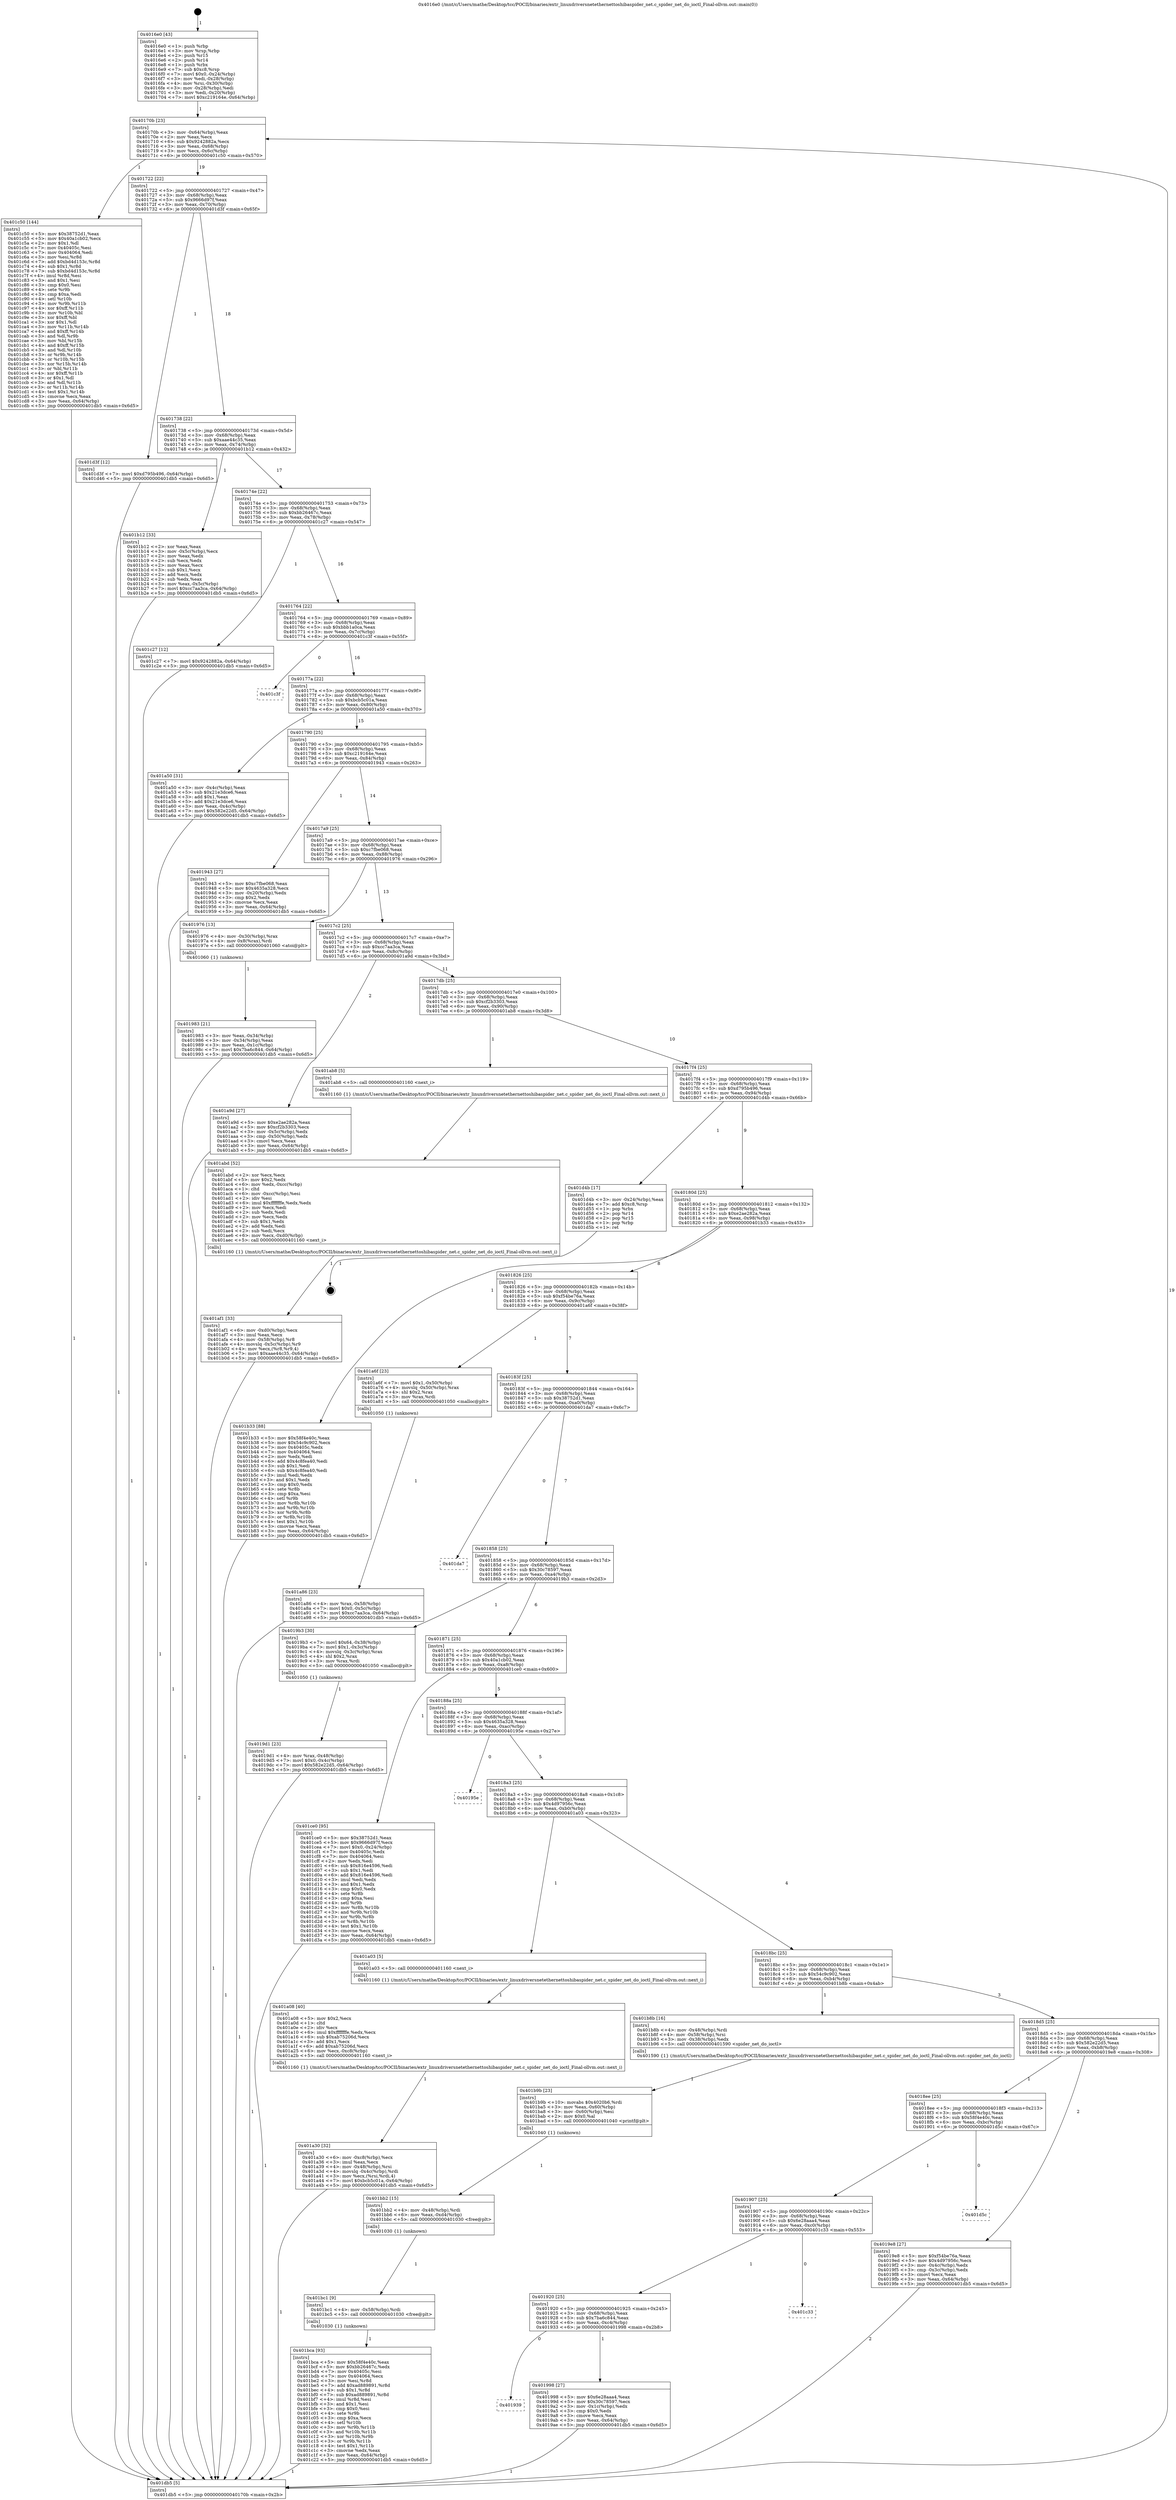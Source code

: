 digraph "0x4016e0" {
  label = "0x4016e0 (/mnt/c/Users/mathe/Desktop/tcc/POCII/binaries/extr_linuxdriversnetethernettoshibaspider_net.c_spider_net_do_ioctl_Final-ollvm.out::main(0))"
  labelloc = "t"
  node[shape=record]

  Entry [label="",width=0.3,height=0.3,shape=circle,fillcolor=black,style=filled]
  "0x40170b" [label="{
     0x40170b [23]\l
     | [instrs]\l
     &nbsp;&nbsp;0x40170b \<+3\>: mov -0x64(%rbp),%eax\l
     &nbsp;&nbsp;0x40170e \<+2\>: mov %eax,%ecx\l
     &nbsp;&nbsp;0x401710 \<+6\>: sub $0x9242882a,%ecx\l
     &nbsp;&nbsp;0x401716 \<+3\>: mov %eax,-0x68(%rbp)\l
     &nbsp;&nbsp;0x401719 \<+3\>: mov %ecx,-0x6c(%rbp)\l
     &nbsp;&nbsp;0x40171c \<+6\>: je 0000000000401c50 \<main+0x570\>\l
  }"]
  "0x401c50" [label="{
     0x401c50 [144]\l
     | [instrs]\l
     &nbsp;&nbsp;0x401c50 \<+5\>: mov $0x38752d1,%eax\l
     &nbsp;&nbsp;0x401c55 \<+5\>: mov $0x40a1cb02,%ecx\l
     &nbsp;&nbsp;0x401c5a \<+2\>: mov $0x1,%dl\l
     &nbsp;&nbsp;0x401c5c \<+7\>: mov 0x40405c,%esi\l
     &nbsp;&nbsp;0x401c63 \<+7\>: mov 0x404064,%edi\l
     &nbsp;&nbsp;0x401c6a \<+3\>: mov %esi,%r8d\l
     &nbsp;&nbsp;0x401c6d \<+7\>: add $0xbd4d153c,%r8d\l
     &nbsp;&nbsp;0x401c74 \<+4\>: sub $0x1,%r8d\l
     &nbsp;&nbsp;0x401c78 \<+7\>: sub $0xbd4d153c,%r8d\l
     &nbsp;&nbsp;0x401c7f \<+4\>: imul %r8d,%esi\l
     &nbsp;&nbsp;0x401c83 \<+3\>: and $0x1,%esi\l
     &nbsp;&nbsp;0x401c86 \<+3\>: cmp $0x0,%esi\l
     &nbsp;&nbsp;0x401c89 \<+4\>: sete %r9b\l
     &nbsp;&nbsp;0x401c8d \<+3\>: cmp $0xa,%edi\l
     &nbsp;&nbsp;0x401c90 \<+4\>: setl %r10b\l
     &nbsp;&nbsp;0x401c94 \<+3\>: mov %r9b,%r11b\l
     &nbsp;&nbsp;0x401c97 \<+4\>: xor $0xff,%r11b\l
     &nbsp;&nbsp;0x401c9b \<+3\>: mov %r10b,%bl\l
     &nbsp;&nbsp;0x401c9e \<+3\>: xor $0xff,%bl\l
     &nbsp;&nbsp;0x401ca1 \<+3\>: xor $0x1,%dl\l
     &nbsp;&nbsp;0x401ca4 \<+3\>: mov %r11b,%r14b\l
     &nbsp;&nbsp;0x401ca7 \<+4\>: and $0xff,%r14b\l
     &nbsp;&nbsp;0x401cab \<+3\>: and %dl,%r9b\l
     &nbsp;&nbsp;0x401cae \<+3\>: mov %bl,%r15b\l
     &nbsp;&nbsp;0x401cb1 \<+4\>: and $0xff,%r15b\l
     &nbsp;&nbsp;0x401cb5 \<+3\>: and %dl,%r10b\l
     &nbsp;&nbsp;0x401cb8 \<+3\>: or %r9b,%r14b\l
     &nbsp;&nbsp;0x401cbb \<+3\>: or %r10b,%r15b\l
     &nbsp;&nbsp;0x401cbe \<+3\>: xor %r15b,%r14b\l
     &nbsp;&nbsp;0x401cc1 \<+3\>: or %bl,%r11b\l
     &nbsp;&nbsp;0x401cc4 \<+4\>: xor $0xff,%r11b\l
     &nbsp;&nbsp;0x401cc8 \<+3\>: or $0x1,%dl\l
     &nbsp;&nbsp;0x401ccb \<+3\>: and %dl,%r11b\l
     &nbsp;&nbsp;0x401cce \<+3\>: or %r11b,%r14b\l
     &nbsp;&nbsp;0x401cd1 \<+4\>: test $0x1,%r14b\l
     &nbsp;&nbsp;0x401cd5 \<+3\>: cmovne %ecx,%eax\l
     &nbsp;&nbsp;0x401cd8 \<+3\>: mov %eax,-0x64(%rbp)\l
     &nbsp;&nbsp;0x401cdb \<+5\>: jmp 0000000000401db5 \<main+0x6d5\>\l
  }"]
  "0x401722" [label="{
     0x401722 [22]\l
     | [instrs]\l
     &nbsp;&nbsp;0x401722 \<+5\>: jmp 0000000000401727 \<main+0x47\>\l
     &nbsp;&nbsp;0x401727 \<+3\>: mov -0x68(%rbp),%eax\l
     &nbsp;&nbsp;0x40172a \<+5\>: sub $0x9666d97f,%eax\l
     &nbsp;&nbsp;0x40172f \<+3\>: mov %eax,-0x70(%rbp)\l
     &nbsp;&nbsp;0x401732 \<+6\>: je 0000000000401d3f \<main+0x65f\>\l
  }"]
  Exit [label="",width=0.3,height=0.3,shape=circle,fillcolor=black,style=filled,peripheries=2]
  "0x401d3f" [label="{
     0x401d3f [12]\l
     | [instrs]\l
     &nbsp;&nbsp;0x401d3f \<+7\>: movl $0xd795b496,-0x64(%rbp)\l
     &nbsp;&nbsp;0x401d46 \<+5\>: jmp 0000000000401db5 \<main+0x6d5\>\l
  }"]
  "0x401738" [label="{
     0x401738 [22]\l
     | [instrs]\l
     &nbsp;&nbsp;0x401738 \<+5\>: jmp 000000000040173d \<main+0x5d\>\l
     &nbsp;&nbsp;0x40173d \<+3\>: mov -0x68(%rbp),%eax\l
     &nbsp;&nbsp;0x401740 \<+5\>: sub $0xaae44c35,%eax\l
     &nbsp;&nbsp;0x401745 \<+3\>: mov %eax,-0x74(%rbp)\l
     &nbsp;&nbsp;0x401748 \<+6\>: je 0000000000401b12 \<main+0x432\>\l
  }"]
  "0x401bca" [label="{
     0x401bca [93]\l
     | [instrs]\l
     &nbsp;&nbsp;0x401bca \<+5\>: mov $0x58f4e40c,%eax\l
     &nbsp;&nbsp;0x401bcf \<+5\>: mov $0xbb26467c,%edx\l
     &nbsp;&nbsp;0x401bd4 \<+7\>: mov 0x40405c,%esi\l
     &nbsp;&nbsp;0x401bdb \<+7\>: mov 0x404064,%ecx\l
     &nbsp;&nbsp;0x401be2 \<+3\>: mov %esi,%r8d\l
     &nbsp;&nbsp;0x401be5 \<+7\>: add $0xad889891,%r8d\l
     &nbsp;&nbsp;0x401bec \<+4\>: sub $0x1,%r8d\l
     &nbsp;&nbsp;0x401bf0 \<+7\>: sub $0xad889891,%r8d\l
     &nbsp;&nbsp;0x401bf7 \<+4\>: imul %r8d,%esi\l
     &nbsp;&nbsp;0x401bfb \<+3\>: and $0x1,%esi\l
     &nbsp;&nbsp;0x401bfe \<+3\>: cmp $0x0,%esi\l
     &nbsp;&nbsp;0x401c01 \<+4\>: sete %r9b\l
     &nbsp;&nbsp;0x401c05 \<+3\>: cmp $0xa,%ecx\l
     &nbsp;&nbsp;0x401c08 \<+4\>: setl %r10b\l
     &nbsp;&nbsp;0x401c0c \<+3\>: mov %r9b,%r11b\l
     &nbsp;&nbsp;0x401c0f \<+3\>: and %r10b,%r11b\l
     &nbsp;&nbsp;0x401c12 \<+3\>: xor %r10b,%r9b\l
     &nbsp;&nbsp;0x401c15 \<+3\>: or %r9b,%r11b\l
     &nbsp;&nbsp;0x401c18 \<+4\>: test $0x1,%r11b\l
     &nbsp;&nbsp;0x401c1c \<+3\>: cmovne %edx,%eax\l
     &nbsp;&nbsp;0x401c1f \<+3\>: mov %eax,-0x64(%rbp)\l
     &nbsp;&nbsp;0x401c22 \<+5\>: jmp 0000000000401db5 \<main+0x6d5\>\l
  }"]
  "0x401b12" [label="{
     0x401b12 [33]\l
     | [instrs]\l
     &nbsp;&nbsp;0x401b12 \<+2\>: xor %eax,%eax\l
     &nbsp;&nbsp;0x401b14 \<+3\>: mov -0x5c(%rbp),%ecx\l
     &nbsp;&nbsp;0x401b17 \<+2\>: mov %eax,%edx\l
     &nbsp;&nbsp;0x401b19 \<+2\>: sub %ecx,%edx\l
     &nbsp;&nbsp;0x401b1b \<+2\>: mov %eax,%ecx\l
     &nbsp;&nbsp;0x401b1d \<+3\>: sub $0x1,%ecx\l
     &nbsp;&nbsp;0x401b20 \<+2\>: add %ecx,%edx\l
     &nbsp;&nbsp;0x401b22 \<+2\>: sub %edx,%eax\l
     &nbsp;&nbsp;0x401b24 \<+3\>: mov %eax,-0x5c(%rbp)\l
     &nbsp;&nbsp;0x401b27 \<+7\>: movl $0xcc7aa3ca,-0x64(%rbp)\l
     &nbsp;&nbsp;0x401b2e \<+5\>: jmp 0000000000401db5 \<main+0x6d5\>\l
  }"]
  "0x40174e" [label="{
     0x40174e [22]\l
     | [instrs]\l
     &nbsp;&nbsp;0x40174e \<+5\>: jmp 0000000000401753 \<main+0x73\>\l
     &nbsp;&nbsp;0x401753 \<+3\>: mov -0x68(%rbp),%eax\l
     &nbsp;&nbsp;0x401756 \<+5\>: sub $0xbb26467c,%eax\l
     &nbsp;&nbsp;0x40175b \<+3\>: mov %eax,-0x78(%rbp)\l
     &nbsp;&nbsp;0x40175e \<+6\>: je 0000000000401c27 \<main+0x547\>\l
  }"]
  "0x401bc1" [label="{
     0x401bc1 [9]\l
     | [instrs]\l
     &nbsp;&nbsp;0x401bc1 \<+4\>: mov -0x58(%rbp),%rdi\l
     &nbsp;&nbsp;0x401bc5 \<+5\>: call 0000000000401030 \<free@plt\>\l
     | [calls]\l
     &nbsp;&nbsp;0x401030 \{1\} (unknown)\l
  }"]
  "0x401c27" [label="{
     0x401c27 [12]\l
     | [instrs]\l
     &nbsp;&nbsp;0x401c27 \<+7\>: movl $0x9242882a,-0x64(%rbp)\l
     &nbsp;&nbsp;0x401c2e \<+5\>: jmp 0000000000401db5 \<main+0x6d5\>\l
  }"]
  "0x401764" [label="{
     0x401764 [22]\l
     | [instrs]\l
     &nbsp;&nbsp;0x401764 \<+5\>: jmp 0000000000401769 \<main+0x89\>\l
     &nbsp;&nbsp;0x401769 \<+3\>: mov -0x68(%rbp),%eax\l
     &nbsp;&nbsp;0x40176c \<+5\>: sub $0xbbb1a0ca,%eax\l
     &nbsp;&nbsp;0x401771 \<+3\>: mov %eax,-0x7c(%rbp)\l
     &nbsp;&nbsp;0x401774 \<+6\>: je 0000000000401c3f \<main+0x55f\>\l
  }"]
  "0x401bb2" [label="{
     0x401bb2 [15]\l
     | [instrs]\l
     &nbsp;&nbsp;0x401bb2 \<+4\>: mov -0x48(%rbp),%rdi\l
     &nbsp;&nbsp;0x401bb6 \<+6\>: mov %eax,-0xd4(%rbp)\l
     &nbsp;&nbsp;0x401bbc \<+5\>: call 0000000000401030 \<free@plt\>\l
     | [calls]\l
     &nbsp;&nbsp;0x401030 \{1\} (unknown)\l
  }"]
  "0x401c3f" [label="{
     0x401c3f\l
  }", style=dashed]
  "0x40177a" [label="{
     0x40177a [22]\l
     | [instrs]\l
     &nbsp;&nbsp;0x40177a \<+5\>: jmp 000000000040177f \<main+0x9f\>\l
     &nbsp;&nbsp;0x40177f \<+3\>: mov -0x68(%rbp),%eax\l
     &nbsp;&nbsp;0x401782 \<+5\>: sub $0xbcb5c01a,%eax\l
     &nbsp;&nbsp;0x401787 \<+3\>: mov %eax,-0x80(%rbp)\l
     &nbsp;&nbsp;0x40178a \<+6\>: je 0000000000401a50 \<main+0x370\>\l
  }"]
  "0x401b9b" [label="{
     0x401b9b [23]\l
     | [instrs]\l
     &nbsp;&nbsp;0x401b9b \<+10\>: movabs $0x4020b6,%rdi\l
     &nbsp;&nbsp;0x401ba5 \<+3\>: mov %eax,-0x60(%rbp)\l
     &nbsp;&nbsp;0x401ba8 \<+3\>: mov -0x60(%rbp),%esi\l
     &nbsp;&nbsp;0x401bab \<+2\>: mov $0x0,%al\l
     &nbsp;&nbsp;0x401bad \<+5\>: call 0000000000401040 \<printf@plt\>\l
     | [calls]\l
     &nbsp;&nbsp;0x401040 \{1\} (unknown)\l
  }"]
  "0x401a50" [label="{
     0x401a50 [31]\l
     | [instrs]\l
     &nbsp;&nbsp;0x401a50 \<+3\>: mov -0x4c(%rbp),%eax\l
     &nbsp;&nbsp;0x401a53 \<+5\>: sub $0x21e3dce6,%eax\l
     &nbsp;&nbsp;0x401a58 \<+3\>: add $0x1,%eax\l
     &nbsp;&nbsp;0x401a5b \<+5\>: add $0x21e3dce6,%eax\l
     &nbsp;&nbsp;0x401a60 \<+3\>: mov %eax,-0x4c(%rbp)\l
     &nbsp;&nbsp;0x401a63 \<+7\>: movl $0x582e22d5,-0x64(%rbp)\l
     &nbsp;&nbsp;0x401a6a \<+5\>: jmp 0000000000401db5 \<main+0x6d5\>\l
  }"]
  "0x401790" [label="{
     0x401790 [25]\l
     | [instrs]\l
     &nbsp;&nbsp;0x401790 \<+5\>: jmp 0000000000401795 \<main+0xb5\>\l
     &nbsp;&nbsp;0x401795 \<+3\>: mov -0x68(%rbp),%eax\l
     &nbsp;&nbsp;0x401798 \<+5\>: sub $0xc219164e,%eax\l
     &nbsp;&nbsp;0x40179d \<+6\>: mov %eax,-0x84(%rbp)\l
     &nbsp;&nbsp;0x4017a3 \<+6\>: je 0000000000401943 \<main+0x263\>\l
  }"]
  "0x401af1" [label="{
     0x401af1 [33]\l
     | [instrs]\l
     &nbsp;&nbsp;0x401af1 \<+6\>: mov -0xd0(%rbp),%ecx\l
     &nbsp;&nbsp;0x401af7 \<+3\>: imul %eax,%ecx\l
     &nbsp;&nbsp;0x401afa \<+4\>: mov -0x58(%rbp),%r8\l
     &nbsp;&nbsp;0x401afe \<+4\>: movslq -0x5c(%rbp),%r9\l
     &nbsp;&nbsp;0x401b02 \<+4\>: mov %ecx,(%r8,%r9,4)\l
     &nbsp;&nbsp;0x401b06 \<+7\>: movl $0xaae44c35,-0x64(%rbp)\l
     &nbsp;&nbsp;0x401b0d \<+5\>: jmp 0000000000401db5 \<main+0x6d5\>\l
  }"]
  "0x401943" [label="{
     0x401943 [27]\l
     | [instrs]\l
     &nbsp;&nbsp;0x401943 \<+5\>: mov $0xc7fbe068,%eax\l
     &nbsp;&nbsp;0x401948 \<+5\>: mov $0x4635a328,%ecx\l
     &nbsp;&nbsp;0x40194d \<+3\>: mov -0x20(%rbp),%edx\l
     &nbsp;&nbsp;0x401950 \<+3\>: cmp $0x2,%edx\l
     &nbsp;&nbsp;0x401953 \<+3\>: cmovne %ecx,%eax\l
     &nbsp;&nbsp;0x401956 \<+3\>: mov %eax,-0x64(%rbp)\l
     &nbsp;&nbsp;0x401959 \<+5\>: jmp 0000000000401db5 \<main+0x6d5\>\l
  }"]
  "0x4017a9" [label="{
     0x4017a9 [25]\l
     | [instrs]\l
     &nbsp;&nbsp;0x4017a9 \<+5\>: jmp 00000000004017ae \<main+0xce\>\l
     &nbsp;&nbsp;0x4017ae \<+3\>: mov -0x68(%rbp),%eax\l
     &nbsp;&nbsp;0x4017b1 \<+5\>: sub $0xc7fbe068,%eax\l
     &nbsp;&nbsp;0x4017b6 \<+6\>: mov %eax,-0x88(%rbp)\l
     &nbsp;&nbsp;0x4017bc \<+6\>: je 0000000000401976 \<main+0x296\>\l
  }"]
  "0x401db5" [label="{
     0x401db5 [5]\l
     | [instrs]\l
     &nbsp;&nbsp;0x401db5 \<+5\>: jmp 000000000040170b \<main+0x2b\>\l
  }"]
  "0x4016e0" [label="{
     0x4016e0 [43]\l
     | [instrs]\l
     &nbsp;&nbsp;0x4016e0 \<+1\>: push %rbp\l
     &nbsp;&nbsp;0x4016e1 \<+3\>: mov %rsp,%rbp\l
     &nbsp;&nbsp;0x4016e4 \<+2\>: push %r15\l
     &nbsp;&nbsp;0x4016e6 \<+2\>: push %r14\l
     &nbsp;&nbsp;0x4016e8 \<+1\>: push %rbx\l
     &nbsp;&nbsp;0x4016e9 \<+7\>: sub $0xc8,%rsp\l
     &nbsp;&nbsp;0x4016f0 \<+7\>: movl $0x0,-0x24(%rbp)\l
     &nbsp;&nbsp;0x4016f7 \<+3\>: mov %edi,-0x28(%rbp)\l
     &nbsp;&nbsp;0x4016fa \<+4\>: mov %rsi,-0x30(%rbp)\l
     &nbsp;&nbsp;0x4016fe \<+3\>: mov -0x28(%rbp),%edi\l
     &nbsp;&nbsp;0x401701 \<+3\>: mov %edi,-0x20(%rbp)\l
     &nbsp;&nbsp;0x401704 \<+7\>: movl $0xc219164e,-0x64(%rbp)\l
  }"]
  "0x401abd" [label="{
     0x401abd [52]\l
     | [instrs]\l
     &nbsp;&nbsp;0x401abd \<+2\>: xor %ecx,%ecx\l
     &nbsp;&nbsp;0x401abf \<+5\>: mov $0x2,%edx\l
     &nbsp;&nbsp;0x401ac4 \<+6\>: mov %edx,-0xcc(%rbp)\l
     &nbsp;&nbsp;0x401aca \<+1\>: cltd\l
     &nbsp;&nbsp;0x401acb \<+6\>: mov -0xcc(%rbp),%esi\l
     &nbsp;&nbsp;0x401ad1 \<+2\>: idiv %esi\l
     &nbsp;&nbsp;0x401ad3 \<+6\>: imul $0xfffffffe,%edx,%edx\l
     &nbsp;&nbsp;0x401ad9 \<+2\>: mov %ecx,%edi\l
     &nbsp;&nbsp;0x401adb \<+2\>: sub %edx,%edi\l
     &nbsp;&nbsp;0x401add \<+2\>: mov %ecx,%edx\l
     &nbsp;&nbsp;0x401adf \<+3\>: sub $0x1,%edx\l
     &nbsp;&nbsp;0x401ae2 \<+2\>: add %edx,%edi\l
     &nbsp;&nbsp;0x401ae4 \<+2\>: sub %edi,%ecx\l
     &nbsp;&nbsp;0x401ae6 \<+6\>: mov %ecx,-0xd0(%rbp)\l
     &nbsp;&nbsp;0x401aec \<+5\>: call 0000000000401160 \<next_i\>\l
     | [calls]\l
     &nbsp;&nbsp;0x401160 \{1\} (/mnt/c/Users/mathe/Desktop/tcc/POCII/binaries/extr_linuxdriversnetethernettoshibaspider_net.c_spider_net_do_ioctl_Final-ollvm.out::next_i)\l
  }"]
  "0x401976" [label="{
     0x401976 [13]\l
     | [instrs]\l
     &nbsp;&nbsp;0x401976 \<+4\>: mov -0x30(%rbp),%rax\l
     &nbsp;&nbsp;0x40197a \<+4\>: mov 0x8(%rax),%rdi\l
     &nbsp;&nbsp;0x40197e \<+5\>: call 0000000000401060 \<atoi@plt\>\l
     | [calls]\l
     &nbsp;&nbsp;0x401060 \{1\} (unknown)\l
  }"]
  "0x4017c2" [label="{
     0x4017c2 [25]\l
     | [instrs]\l
     &nbsp;&nbsp;0x4017c2 \<+5\>: jmp 00000000004017c7 \<main+0xe7\>\l
     &nbsp;&nbsp;0x4017c7 \<+3\>: mov -0x68(%rbp),%eax\l
     &nbsp;&nbsp;0x4017ca \<+5\>: sub $0xcc7aa3ca,%eax\l
     &nbsp;&nbsp;0x4017cf \<+6\>: mov %eax,-0x8c(%rbp)\l
     &nbsp;&nbsp;0x4017d5 \<+6\>: je 0000000000401a9d \<main+0x3bd\>\l
  }"]
  "0x401983" [label="{
     0x401983 [21]\l
     | [instrs]\l
     &nbsp;&nbsp;0x401983 \<+3\>: mov %eax,-0x34(%rbp)\l
     &nbsp;&nbsp;0x401986 \<+3\>: mov -0x34(%rbp),%eax\l
     &nbsp;&nbsp;0x401989 \<+3\>: mov %eax,-0x1c(%rbp)\l
     &nbsp;&nbsp;0x40198c \<+7\>: movl $0x7ba6c844,-0x64(%rbp)\l
     &nbsp;&nbsp;0x401993 \<+5\>: jmp 0000000000401db5 \<main+0x6d5\>\l
  }"]
  "0x401a86" [label="{
     0x401a86 [23]\l
     | [instrs]\l
     &nbsp;&nbsp;0x401a86 \<+4\>: mov %rax,-0x58(%rbp)\l
     &nbsp;&nbsp;0x401a8a \<+7\>: movl $0x0,-0x5c(%rbp)\l
     &nbsp;&nbsp;0x401a91 \<+7\>: movl $0xcc7aa3ca,-0x64(%rbp)\l
     &nbsp;&nbsp;0x401a98 \<+5\>: jmp 0000000000401db5 \<main+0x6d5\>\l
  }"]
  "0x401a9d" [label="{
     0x401a9d [27]\l
     | [instrs]\l
     &nbsp;&nbsp;0x401a9d \<+5\>: mov $0xe2ae282a,%eax\l
     &nbsp;&nbsp;0x401aa2 \<+5\>: mov $0xcf2b3303,%ecx\l
     &nbsp;&nbsp;0x401aa7 \<+3\>: mov -0x5c(%rbp),%edx\l
     &nbsp;&nbsp;0x401aaa \<+3\>: cmp -0x50(%rbp),%edx\l
     &nbsp;&nbsp;0x401aad \<+3\>: cmovl %ecx,%eax\l
     &nbsp;&nbsp;0x401ab0 \<+3\>: mov %eax,-0x64(%rbp)\l
     &nbsp;&nbsp;0x401ab3 \<+5\>: jmp 0000000000401db5 \<main+0x6d5\>\l
  }"]
  "0x4017db" [label="{
     0x4017db [25]\l
     | [instrs]\l
     &nbsp;&nbsp;0x4017db \<+5\>: jmp 00000000004017e0 \<main+0x100\>\l
     &nbsp;&nbsp;0x4017e0 \<+3\>: mov -0x68(%rbp),%eax\l
     &nbsp;&nbsp;0x4017e3 \<+5\>: sub $0xcf2b3303,%eax\l
     &nbsp;&nbsp;0x4017e8 \<+6\>: mov %eax,-0x90(%rbp)\l
     &nbsp;&nbsp;0x4017ee \<+6\>: je 0000000000401ab8 \<main+0x3d8\>\l
  }"]
  "0x401a30" [label="{
     0x401a30 [32]\l
     | [instrs]\l
     &nbsp;&nbsp;0x401a30 \<+6\>: mov -0xc8(%rbp),%ecx\l
     &nbsp;&nbsp;0x401a36 \<+3\>: imul %eax,%ecx\l
     &nbsp;&nbsp;0x401a39 \<+4\>: mov -0x48(%rbp),%rsi\l
     &nbsp;&nbsp;0x401a3d \<+4\>: movslq -0x4c(%rbp),%rdi\l
     &nbsp;&nbsp;0x401a41 \<+3\>: mov %ecx,(%rsi,%rdi,4)\l
     &nbsp;&nbsp;0x401a44 \<+7\>: movl $0xbcb5c01a,-0x64(%rbp)\l
     &nbsp;&nbsp;0x401a4b \<+5\>: jmp 0000000000401db5 \<main+0x6d5\>\l
  }"]
  "0x401ab8" [label="{
     0x401ab8 [5]\l
     | [instrs]\l
     &nbsp;&nbsp;0x401ab8 \<+5\>: call 0000000000401160 \<next_i\>\l
     | [calls]\l
     &nbsp;&nbsp;0x401160 \{1\} (/mnt/c/Users/mathe/Desktop/tcc/POCII/binaries/extr_linuxdriversnetethernettoshibaspider_net.c_spider_net_do_ioctl_Final-ollvm.out::next_i)\l
  }"]
  "0x4017f4" [label="{
     0x4017f4 [25]\l
     | [instrs]\l
     &nbsp;&nbsp;0x4017f4 \<+5\>: jmp 00000000004017f9 \<main+0x119\>\l
     &nbsp;&nbsp;0x4017f9 \<+3\>: mov -0x68(%rbp),%eax\l
     &nbsp;&nbsp;0x4017fc \<+5\>: sub $0xd795b496,%eax\l
     &nbsp;&nbsp;0x401801 \<+6\>: mov %eax,-0x94(%rbp)\l
     &nbsp;&nbsp;0x401807 \<+6\>: je 0000000000401d4b \<main+0x66b\>\l
  }"]
  "0x401a08" [label="{
     0x401a08 [40]\l
     | [instrs]\l
     &nbsp;&nbsp;0x401a08 \<+5\>: mov $0x2,%ecx\l
     &nbsp;&nbsp;0x401a0d \<+1\>: cltd\l
     &nbsp;&nbsp;0x401a0e \<+2\>: idiv %ecx\l
     &nbsp;&nbsp;0x401a10 \<+6\>: imul $0xfffffffe,%edx,%ecx\l
     &nbsp;&nbsp;0x401a16 \<+6\>: sub $0xab75206d,%ecx\l
     &nbsp;&nbsp;0x401a1c \<+3\>: add $0x1,%ecx\l
     &nbsp;&nbsp;0x401a1f \<+6\>: add $0xab75206d,%ecx\l
     &nbsp;&nbsp;0x401a25 \<+6\>: mov %ecx,-0xc8(%rbp)\l
     &nbsp;&nbsp;0x401a2b \<+5\>: call 0000000000401160 \<next_i\>\l
     | [calls]\l
     &nbsp;&nbsp;0x401160 \{1\} (/mnt/c/Users/mathe/Desktop/tcc/POCII/binaries/extr_linuxdriversnetethernettoshibaspider_net.c_spider_net_do_ioctl_Final-ollvm.out::next_i)\l
  }"]
  "0x401d4b" [label="{
     0x401d4b [17]\l
     | [instrs]\l
     &nbsp;&nbsp;0x401d4b \<+3\>: mov -0x24(%rbp),%eax\l
     &nbsp;&nbsp;0x401d4e \<+7\>: add $0xc8,%rsp\l
     &nbsp;&nbsp;0x401d55 \<+1\>: pop %rbx\l
     &nbsp;&nbsp;0x401d56 \<+2\>: pop %r14\l
     &nbsp;&nbsp;0x401d58 \<+2\>: pop %r15\l
     &nbsp;&nbsp;0x401d5a \<+1\>: pop %rbp\l
     &nbsp;&nbsp;0x401d5b \<+1\>: ret\l
  }"]
  "0x40180d" [label="{
     0x40180d [25]\l
     | [instrs]\l
     &nbsp;&nbsp;0x40180d \<+5\>: jmp 0000000000401812 \<main+0x132\>\l
     &nbsp;&nbsp;0x401812 \<+3\>: mov -0x68(%rbp),%eax\l
     &nbsp;&nbsp;0x401815 \<+5\>: sub $0xe2ae282a,%eax\l
     &nbsp;&nbsp;0x40181a \<+6\>: mov %eax,-0x98(%rbp)\l
     &nbsp;&nbsp;0x401820 \<+6\>: je 0000000000401b33 \<main+0x453\>\l
  }"]
  "0x4019d1" [label="{
     0x4019d1 [23]\l
     | [instrs]\l
     &nbsp;&nbsp;0x4019d1 \<+4\>: mov %rax,-0x48(%rbp)\l
     &nbsp;&nbsp;0x4019d5 \<+7\>: movl $0x0,-0x4c(%rbp)\l
     &nbsp;&nbsp;0x4019dc \<+7\>: movl $0x582e22d5,-0x64(%rbp)\l
     &nbsp;&nbsp;0x4019e3 \<+5\>: jmp 0000000000401db5 \<main+0x6d5\>\l
  }"]
  "0x401b33" [label="{
     0x401b33 [88]\l
     | [instrs]\l
     &nbsp;&nbsp;0x401b33 \<+5\>: mov $0x58f4e40c,%eax\l
     &nbsp;&nbsp;0x401b38 \<+5\>: mov $0x54c9c902,%ecx\l
     &nbsp;&nbsp;0x401b3d \<+7\>: mov 0x40405c,%edx\l
     &nbsp;&nbsp;0x401b44 \<+7\>: mov 0x404064,%esi\l
     &nbsp;&nbsp;0x401b4b \<+2\>: mov %edx,%edi\l
     &nbsp;&nbsp;0x401b4d \<+6\>: add $0x4c8fea40,%edi\l
     &nbsp;&nbsp;0x401b53 \<+3\>: sub $0x1,%edi\l
     &nbsp;&nbsp;0x401b56 \<+6\>: sub $0x4c8fea40,%edi\l
     &nbsp;&nbsp;0x401b5c \<+3\>: imul %edi,%edx\l
     &nbsp;&nbsp;0x401b5f \<+3\>: and $0x1,%edx\l
     &nbsp;&nbsp;0x401b62 \<+3\>: cmp $0x0,%edx\l
     &nbsp;&nbsp;0x401b65 \<+4\>: sete %r8b\l
     &nbsp;&nbsp;0x401b69 \<+3\>: cmp $0xa,%esi\l
     &nbsp;&nbsp;0x401b6c \<+4\>: setl %r9b\l
     &nbsp;&nbsp;0x401b70 \<+3\>: mov %r8b,%r10b\l
     &nbsp;&nbsp;0x401b73 \<+3\>: and %r9b,%r10b\l
     &nbsp;&nbsp;0x401b76 \<+3\>: xor %r9b,%r8b\l
     &nbsp;&nbsp;0x401b79 \<+3\>: or %r8b,%r10b\l
     &nbsp;&nbsp;0x401b7c \<+4\>: test $0x1,%r10b\l
     &nbsp;&nbsp;0x401b80 \<+3\>: cmovne %ecx,%eax\l
     &nbsp;&nbsp;0x401b83 \<+3\>: mov %eax,-0x64(%rbp)\l
     &nbsp;&nbsp;0x401b86 \<+5\>: jmp 0000000000401db5 \<main+0x6d5\>\l
  }"]
  "0x401826" [label="{
     0x401826 [25]\l
     | [instrs]\l
     &nbsp;&nbsp;0x401826 \<+5\>: jmp 000000000040182b \<main+0x14b\>\l
     &nbsp;&nbsp;0x40182b \<+3\>: mov -0x68(%rbp),%eax\l
     &nbsp;&nbsp;0x40182e \<+5\>: sub $0xf54be76a,%eax\l
     &nbsp;&nbsp;0x401833 \<+6\>: mov %eax,-0x9c(%rbp)\l
     &nbsp;&nbsp;0x401839 \<+6\>: je 0000000000401a6f \<main+0x38f\>\l
  }"]
  "0x401939" [label="{
     0x401939\l
  }", style=dashed]
  "0x401a6f" [label="{
     0x401a6f [23]\l
     | [instrs]\l
     &nbsp;&nbsp;0x401a6f \<+7\>: movl $0x1,-0x50(%rbp)\l
     &nbsp;&nbsp;0x401a76 \<+4\>: movslq -0x50(%rbp),%rax\l
     &nbsp;&nbsp;0x401a7a \<+4\>: shl $0x2,%rax\l
     &nbsp;&nbsp;0x401a7e \<+3\>: mov %rax,%rdi\l
     &nbsp;&nbsp;0x401a81 \<+5\>: call 0000000000401050 \<malloc@plt\>\l
     | [calls]\l
     &nbsp;&nbsp;0x401050 \{1\} (unknown)\l
  }"]
  "0x40183f" [label="{
     0x40183f [25]\l
     | [instrs]\l
     &nbsp;&nbsp;0x40183f \<+5\>: jmp 0000000000401844 \<main+0x164\>\l
     &nbsp;&nbsp;0x401844 \<+3\>: mov -0x68(%rbp),%eax\l
     &nbsp;&nbsp;0x401847 \<+5\>: sub $0x38752d1,%eax\l
     &nbsp;&nbsp;0x40184c \<+6\>: mov %eax,-0xa0(%rbp)\l
     &nbsp;&nbsp;0x401852 \<+6\>: je 0000000000401da7 \<main+0x6c7\>\l
  }"]
  "0x401998" [label="{
     0x401998 [27]\l
     | [instrs]\l
     &nbsp;&nbsp;0x401998 \<+5\>: mov $0x6e28aaa4,%eax\l
     &nbsp;&nbsp;0x40199d \<+5\>: mov $0x30c78597,%ecx\l
     &nbsp;&nbsp;0x4019a2 \<+3\>: mov -0x1c(%rbp),%edx\l
     &nbsp;&nbsp;0x4019a5 \<+3\>: cmp $0x0,%edx\l
     &nbsp;&nbsp;0x4019a8 \<+3\>: cmove %ecx,%eax\l
     &nbsp;&nbsp;0x4019ab \<+3\>: mov %eax,-0x64(%rbp)\l
     &nbsp;&nbsp;0x4019ae \<+5\>: jmp 0000000000401db5 \<main+0x6d5\>\l
  }"]
  "0x401da7" [label="{
     0x401da7\l
  }", style=dashed]
  "0x401858" [label="{
     0x401858 [25]\l
     | [instrs]\l
     &nbsp;&nbsp;0x401858 \<+5\>: jmp 000000000040185d \<main+0x17d\>\l
     &nbsp;&nbsp;0x40185d \<+3\>: mov -0x68(%rbp),%eax\l
     &nbsp;&nbsp;0x401860 \<+5\>: sub $0x30c78597,%eax\l
     &nbsp;&nbsp;0x401865 \<+6\>: mov %eax,-0xa4(%rbp)\l
     &nbsp;&nbsp;0x40186b \<+6\>: je 00000000004019b3 \<main+0x2d3\>\l
  }"]
  "0x401920" [label="{
     0x401920 [25]\l
     | [instrs]\l
     &nbsp;&nbsp;0x401920 \<+5\>: jmp 0000000000401925 \<main+0x245\>\l
     &nbsp;&nbsp;0x401925 \<+3\>: mov -0x68(%rbp),%eax\l
     &nbsp;&nbsp;0x401928 \<+5\>: sub $0x7ba6c844,%eax\l
     &nbsp;&nbsp;0x40192d \<+6\>: mov %eax,-0xc4(%rbp)\l
     &nbsp;&nbsp;0x401933 \<+6\>: je 0000000000401998 \<main+0x2b8\>\l
  }"]
  "0x4019b3" [label="{
     0x4019b3 [30]\l
     | [instrs]\l
     &nbsp;&nbsp;0x4019b3 \<+7\>: movl $0x64,-0x38(%rbp)\l
     &nbsp;&nbsp;0x4019ba \<+7\>: movl $0x1,-0x3c(%rbp)\l
     &nbsp;&nbsp;0x4019c1 \<+4\>: movslq -0x3c(%rbp),%rax\l
     &nbsp;&nbsp;0x4019c5 \<+4\>: shl $0x2,%rax\l
     &nbsp;&nbsp;0x4019c9 \<+3\>: mov %rax,%rdi\l
     &nbsp;&nbsp;0x4019cc \<+5\>: call 0000000000401050 \<malloc@plt\>\l
     | [calls]\l
     &nbsp;&nbsp;0x401050 \{1\} (unknown)\l
  }"]
  "0x401871" [label="{
     0x401871 [25]\l
     | [instrs]\l
     &nbsp;&nbsp;0x401871 \<+5\>: jmp 0000000000401876 \<main+0x196\>\l
     &nbsp;&nbsp;0x401876 \<+3\>: mov -0x68(%rbp),%eax\l
     &nbsp;&nbsp;0x401879 \<+5\>: sub $0x40a1cb02,%eax\l
     &nbsp;&nbsp;0x40187e \<+6\>: mov %eax,-0xa8(%rbp)\l
     &nbsp;&nbsp;0x401884 \<+6\>: je 0000000000401ce0 \<main+0x600\>\l
  }"]
  "0x401c33" [label="{
     0x401c33\l
  }", style=dashed]
  "0x401ce0" [label="{
     0x401ce0 [95]\l
     | [instrs]\l
     &nbsp;&nbsp;0x401ce0 \<+5\>: mov $0x38752d1,%eax\l
     &nbsp;&nbsp;0x401ce5 \<+5\>: mov $0x9666d97f,%ecx\l
     &nbsp;&nbsp;0x401cea \<+7\>: movl $0x0,-0x24(%rbp)\l
     &nbsp;&nbsp;0x401cf1 \<+7\>: mov 0x40405c,%edx\l
     &nbsp;&nbsp;0x401cf8 \<+7\>: mov 0x404064,%esi\l
     &nbsp;&nbsp;0x401cff \<+2\>: mov %edx,%edi\l
     &nbsp;&nbsp;0x401d01 \<+6\>: sub $0x816e4596,%edi\l
     &nbsp;&nbsp;0x401d07 \<+3\>: sub $0x1,%edi\l
     &nbsp;&nbsp;0x401d0a \<+6\>: add $0x816e4596,%edi\l
     &nbsp;&nbsp;0x401d10 \<+3\>: imul %edi,%edx\l
     &nbsp;&nbsp;0x401d13 \<+3\>: and $0x1,%edx\l
     &nbsp;&nbsp;0x401d16 \<+3\>: cmp $0x0,%edx\l
     &nbsp;&nbsp;0x401d19 \<+4\>: sete %r8b\l
     &nbsp;&nbsp;0x401d1d \<+3\>: cmp $0xa,%esi\l
     &nbsp;&nbsp;0x401d20 \<+4\>: setl %r9b\l
     &nbsp;&nbsp;0x401d24 \<+3\>: mov %r8b,%r10b\l
     &nbsp;&nbsp;0x401d27 \<+3\>: and %r9b,%r10b\l
     &nbsp;&nbsp;0x401d2a \<+3\>: xor %r9b,%r8b\l
     &nbsp;&nbsp;0x401d2d \<+3\>: or %r8b,%r10b\l
     &nbsp;&nbsp;0x401d30 \<+4\>: test $0x1,%r10b\l
     &nbsp;&nbsp;0x401d34 \<+3\>: cmovne %ecx,%eax\l
     &nbsp;&nbsp;0x401d37 \<+3\>: mov %eax,-0x64(%rbp)\l
     &nbsp;&nbsp;0x401d3a \<+5\>: jmp 0000000000401db5 \<main+0x6d5\>\l
  }"]
  "0x40188a" [label="{
     0x40188a [25]\l
     | [instrs]\l
     &nbsp;&nbsp;0x40188a \<+5\>: jmp 000000000040188f \<main+0x1af\>\l
     &nbsp;&nbsp;0x40188f \<+3\>: mov -0x68(%rbp),%eax\l
     &nbsp;&nbsp;0x401892 \<+5\>: sub $0x4635a328,%eax\l
     &nbsp;&nbsp;0x401897 \<+6\>: mov %eax,-0xac(%rbp)\l
     &nbsp;&nbsp;0x40189d \<+6\>: je 000000000040195e \<main+0x27e\>\l
  }"]
  "0x401907" [label="{
     0x401907 [25]\l
     | [instrs]\l
     &nbsp;&nbsp;0x401907 \<+5\>: jmp 000000000040190c \<main+0x22c\>\l
     &nbsp;&nbsp;0x40190c \<+3\>: mov -0x68(%rbp),%eax\l
     &nbsp;&nbsp;0x40190f \<+5\>: sub $0x6e28aaa4,%eax\l
     &nbsp;&nbsp;0x401914 \<+6\>: mov %eax,-0xc0(%rbp)\l
     &nbsp;&nbsp;0x40191a \<+6\>: je 0000000000401c33 \<main+0x553\>\l
  }"]
  "0x40195e" [label="{
     0x40195e\l
  }", style=dashed]
  "0x4018a3" [label="{
     0x4018a3 [25]\l
     | [instrs]\l
     &nbsp;&nbsp;0x4018a3 \<+5\>: jmp 00000000004018a8 \<main+0x1c8\>\l
     &nbsp;&nbsp;0x4018a8 \<+3\>: mov -0x68(%rbp),%eax\l
     &nbsp;&nbsp;0x4018ab \<+5\>: sub $0x4d97956c,%eax\l
     &nbsp;&nbsp;0x4018b0 \<+6\>: mov %eax,-0xb0(%rbp)\l
     &nbsp;&nbsp;0x4018b6 \<+6\>: je 0000000000401a03 \<main+0x323\>\l
  }"]
  "0x401d5c" [label="{
     0x401d5c\l
  }", style=dashed]
  "0x401a03" [label="{
     0x401a03 [5]\l
     | [instrs]\l
     &nbsp;&nbsp;0x401a03 \<+5\>: call 0000000000401160 \<next_i\>\l
     | [calls]\l
     &nbsp;&nbsp;0x401160 \{1\} (/mnt/c/Users/mathe/Desktop/tcc/POCII/binaries/extr_linuxdriversnetethernettoshibaspider_net.c_spider_net_do_ioctl_Final-ollvm.out::next_i)\l
  }"]
  "0x4018bc" [label="{
     0x4018bc [25]\l
     | [instrs]\l
     &nbsp;&nbsp;0x4018bc \<+5\>: jmp 00000000004018c1 \<main+0x1e1\>\l
     &nbsp;&nbsp;0x4018c1 \<+3\>: mov -0x68(%rbp),%eax\l
     &nbsp;&nbsp;0x4018c4 \<+5\>: sub $0x54c9c902,%eax\l
     &nbsp;&nbsp;0x4018c9 \<+6\>: mov %eax,-0xb4(%rbp)\l
     &nbsp;&nbsp;0x4018cf \<+6\>: je 0000000000401b8b \<main+0x4ab\>\l
  }"]
  "0x4018ee" [label="{
     0x4018ee [25]\l
     | [instrs]\l
     &nbsp;&nbsp;0x4018ee \<+5\>: jmp 00000000004018f3 \<main+0x213\>\l
     &nbsp;&nbsp;0x4018f3 \<+3\>: mov -0x68(%rbp),%eax\l
     &nbsp;&nbsp;0x4018f6 \<+5\>: sub $0x58f4e40c,%eax\l
     &nbsp;&nbsp;0x4018fb \<+6\>: mov %eax,-0xbc(%rbp)\l
     &nbsp;&nbsp;0x401901 \<+6\>: je 0000000000401d5c \<main+0x67c\>\l
  }"]
  "0x401b8b" [label="{
     0x401b8b [16]\l
     | [instrs]\l
     &nbsp;&nbsp;0x401b8b \<+4\>: mov -0x48(%rbp),%rdi\l
     &nbsp;&nbsp;0x401b8f \<+4\>: mov -0x58(%rbp),%rsi\l
     &nbsp;&nbsp;0x401b93 \<+3\>: mov -0x38(%rbp),%edx\l
     &nbsp;&nbsp;0x401b96 \<+5\>: call 0000000000401590 \<spider_net_do_ioctl\>\l
     | [calls]\l
     &nbsp;&nbsp;0x401590 \{1\} (/mnt/c/Users/mathe/Desktop/tcc/POCII/binaries/extr_linuxdriversnetethernettoshibaspider_net.c_spider_net_do_ioctl_Final-ollvm.out::spider_net_do_ioctl)\l
  }"]
  "0x4018d5" [label="{
     0x4018d5 [25]\l
     | [instrs]\l
     &nbsp;&nbsp;0x4018d5 \<+5\>: jmp 00000000004018da \<main+0x1fa\>\l
     &nbsp;&nbsp;0x4018da \<+3\>: mov -0x68(%rbp),%eax\l
     &nbsp;&nbsp;0x4018dd \<+5\>: sub $0x582e22d5,%eax\l
     &nbsp;&nbsp;0x4018e2 \<+6\>: mov %eax,-0xb8(%rbp)\l
     &nbsp;&nbsp;0x4018e8 \<+6\>: je 00000000004019e8 \<main+0x308\>\l
  }"]
  "0x4019e8" [label="{
     0x4019e8 [27]\l
     | [instrs]\l
     &nbsp;&nbsp;0x4019e8 \<+5\>: mov $0xf54be76a,%eax\l
     &nbsp;&nbsp;0x4019ed \<+5\>: mov $0x4d97956c,%ecx\l
     &nbsp;&nbsp;0x4019f2 \<+3\>: mov -0x4c(%rbp),%edx\l
     &nbsp;&nbsp;0x4019f5 \<+3\>: cmp -0x3c(%rbp),%edx\l
     &nbsp;&nbsp;0x4019f8 \<+3\>: cmovl %ecx,%eax\l
     &nbsp;&nbsp;0x4019fb \<+3\>: mov %eax,-0x64(%rbp)\l
     &nbsp;&nbsp;0x4019fe \<+5\>: jmp 0000000000401db5 \<main+0x6d5\>\l
  }"]
  Entry -> "0x4016e0" [label=" 1"]
  "0x40170b" -> "0x401c50" [label=" 1"]
  "0x40170b" -> "0x401722" [label=" 19"]
  "0x401d4b" -> Exit [label=" 1"]
  "0x401722" -> "0x401d3f" [label=" 1"]
  "0x401722" -> "0x401738" [label=" 18"]
  "0x401d3f" -> "0x401db5" [label=" 1"]
  "0x401738" -> "0x401b12" [label=" 1"]
  "0x401738" -> "0x40174e" [label=" 17"]
  "0x401ce0" -> "0x401db5" [label=" 1"]
  "0x40174e" -> "0x401c27" [label=" 1"]
  "0x40174e" -> "0x401764" [label=" 16"]
  "0x401c50" -> "0x401db5" [label=" 1"]
  "0x401764" -> "0x401c3f" [label=" 0"]
  "0x401764" -> "0x40177a" [label=" 16"]
  "0x401c27" -> "0x401db5" [label=" 1"]
  "0x40177a" -> "0x401a50" [label=" 1"]
  "0x40177a" -> "0x401790" [label=" 15"]
  "0x401bca" -> "0x401db5" [label=" 1"]
  "0x401790" -> "0x401943" [label=" 1"]
  "0x401790" -> "0x4017a9" [label=" 14"]
  "0x401943" -> "0x401db5" [label=" 1"]
  "0x4016e0" -> "0x40170b" [label=" 1"]
  "0x401db5" -> "0x40170b" [label=" 19"]
  "0x401bc1" -> "0x401bca" [label=" 1"]
  "0x4017a9" -> "0x401976" [label=" 1"]
  "0x4017a9" -> "0x4017c2" [label=" 13"]
  "0x401976" -> "0x401983" [label=" 1"]
  "0x401983" -> "0x401db5" [label=" 1"]
  "0x401bb2" -> "0x401bc1" [label=" 1"]
  "0x4017c2" -> "0x401a9d" [label=" 2"]
  "0x4017c2" -> "0x4017db" [label=" 11"]
  "0x401b9b" -> "0x401bb2" [label=" 1"]
  "0x4017db" -> "0x401ab8" [label=" 1"]
  "0x4017db" -> "0x4017f4" [label=" 10"]
  "0x401b8b" -> "0x401b9b" [label=" 1"]
  "0x4017f4" -> "0x401d4b" [label=" 1"]
  "0x4017f4" -> "0x40180d" [label=" 9"]
  "0x401b33" -> "0x401db5" [label=" 1"]
  "0x40180d" -> "0x401b33" [label=" 1"]
  "0x40180d" -> "0x401826" [label=" 8"]
  "0x401b12" -> "0x401db5" [label=" 1"]
  "0x401826" -> "0x401a6f" [label=" 1"]
  "0x401826" -> "0x40183f" [label=" 7"]
  "0x401af1" -> "0x401db5" [label=" 1"]
  "0x40183f" -> "0x401da7" [label=" 0"]
  "0x40183f" -> "0x401858" [label=" 7"]
  "0x401abd" -> "0x401af1" [label=" 1"]
  "0x401858" -> "0x4019b3" [label=" 1"]
  "0x401858" -> "0x401871" [label=" 6"]
  "0x401a9d" -> "0x401db5" [label=" 2"]
  "0x401871" -> "0x401ce0" [label=" 1"]
  "0x401871" -> "0x40188a" [label=" 5"]
  "0x401a86" -> "0x401db5" [label=" 1"]
  "0x40188a" -> "0x40195e" [label=" 0"]
  "0x40188a" -> "0x4018a3" [label=" 5"]
  "0x401a50" -> "0x401db5" [label=" 1"]
  "0x4018a3" -> "0x401a03" [label=" 1"]
  "0x4018a3" -> "0x4018bc" [label=" 4"]
  "0x401a30" -> "0x401db5" [label=" 1"]
  "0x4018bc" -> "0x401b8b" [label=" 1"]
  "0x4018bc" -> "0x4018d5" [label=" 3"]
  "0x401a03" -> "0x401a08" [label=" 1"]
  "0x4018d5" -> "0x4019e8" [label=" 2"]
  "0x4018d5" -> "0x4018ee" [label=" 1"]
  "0x401a08" -> "0x401a30" [label=" 1"]
  "0x4018ee" -> "0x401d5c" [label=" 0"]
  "0x4018ee" -> "0x401907" [label=" 1"]
  "0x401a6f" -> "0x401a86" [label=" 1"]
  "0x401907" -> "0x401c33" [label=" 0"]
  "0x401907" -> "0x401920" [label=" 1"]
  "0x401ab8" -> "0x401abd" [label=" 1"]
  "0x401920" -> "0x401998" [label=" 1"]
  "0x401920" -> "0x401939" [label=" 0"]
  "0x401998" -> "0x401db5" [label=" 1"]
  "0x4019b3" -> "0x4019d1" [label=" 1"]
  "0x4019d1" -> "0x401db5" [label=" 1"]
  "0x4019e8" -> "0x401db5" [label=" 2"]
}
